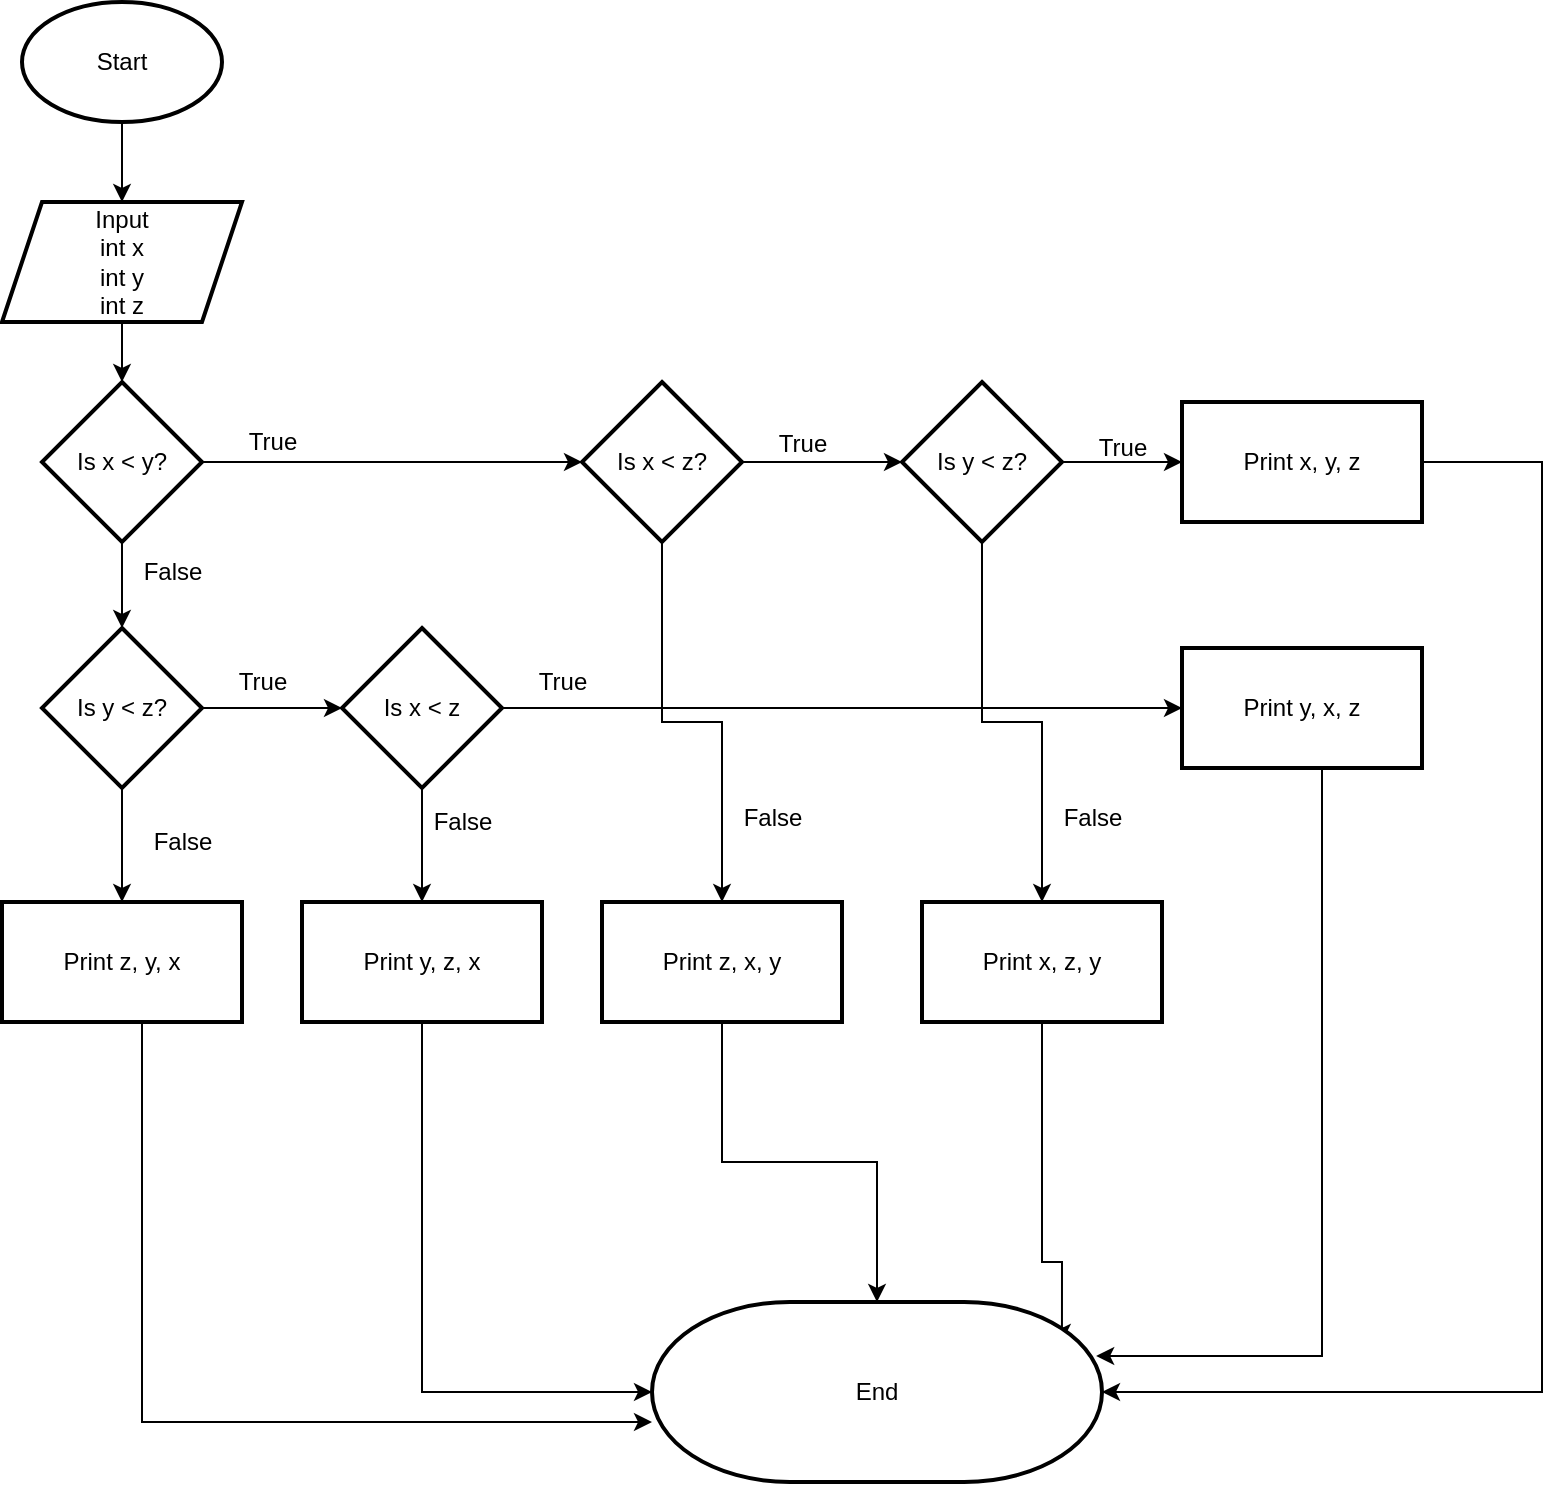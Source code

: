 <mxfile version="20.6.0" type="github">
  <diagram id="1uSY8DxyhaSJiUG7p-Ei" name="Page-1">
    <mxGraphModel dx="1422" dy="770" grid="1" gridSize="10" guides="1" tooltips="1" connect="1" arrows="1" fold="1" page="1" pageScale="1" pageWidth="850" pageHeight="1100" math="0" shadow="0">
      <root>
        <mxCell id="0" />
        <mxCell id="1" parent="0" />
        <mxCell id="XEDrrpGrRJbFMYsRgZFV-1" value="" style="edgeStyle=orthogonalEdgeStyle;rounded=0;orthogonalLoop=1;jettySize=auto;html=1;" edge="1" parent="1" source="XEDrrpGrRJbFMYsRgZFV-2" target="XEDrrpGrRJbFMYsRgZFV-4">
          <mxGeometry relative="1" as="geometry" />
        </mxCell>
        <mxCell id="XEDrrpGrRJbFMYsRgZFV-2" value="Start" style="strokeWidth=2;html=1;shape=mxgraph.flowchart.start_1;whiteSpace=wrap;" vertex="1" parent="1">
          <mxGeometry x="50" y="30" width="100" height="60" as="geometry" />
        </mxCell>
        <mxCell id="XEDrrpGrRJbFMYsRgZFV-3" value="" style="edgeStyle=orthogonalEdgeStyle;rounded=0;orthogonalLoop=1;jettySize=auto;html=1;" edge="1" parent="1" source="XEDrrpGrRJbFMYsRgZFV-4" target="XEDrrpGrRJbFMYsRgZFV-7">
          <mxGeometry relative="1" as="geometry" />
        </mxCell>
        <mxCell id="XEDrrpGrRJbFMYsRgZFV-4" value="Input &lt;br&gt;int x&lt;br&gt;int y&lt;br&gt;int z" style="shape=parallelogram;perimeter=parallelogramPerimeter;whiteSpace=wrap;html=1;fixedSize=1;strokeWidth=2;" vertex="1" parent="1">
          <mxGeometry x="40" y="130" width="120" height="60" as="geometry" />
        </mxCell>
        <mxCell id="XEDrrpGrRJbFMYsRgZFV-5" value="" style="edgeStyle=orthogonalEdgeStyle;rounded=0;orthogonalLoop=1;jettySize=auto;html=1;" edge="1" parent="1" source="XEDrrpGrRJbFMYsRgZFV-7" target="XEDrrpGrRJbFMYsRgZFV-10">
          <mxGeometry relative="1" as="geometry" />
        </mxCell>
        <mxCell id="XEDrrpGrRJbFMYsRgZFV-6" value="" style="edgeStyle=orthogonalEdgeStyle;rounded=0;orthogonalLoop=1;jettySize=auto;html=1;" edge="1" parent="1" source="XEDrrpGrRJbFMYsRgZFV-7" target="XEDrrpGrRJbFMYsRgZFV-21">
          <mxGeometry relative="1" as="geometry" />
        </mxCell>
        <mxCell id="XEDrrpGrRJbFMYsRgZFV-7" value="Is x &amp;lt; y?" style="rhombus;whiteSpace=wrap;html=1;strokeWidth=2;" vertex="1" parent="1">
          <mxGeometry x="60" y="220" width="80" height="80" as="geometry" />
        </mxCell>
        <mxCell id="XEDrrpGrRJbFMYsRgZFV-8" value="" style="edgeStyle=orthogonalEdgeStyle;rounded=0;orthogonalLoop=1;jettySize=auto;html=1;" edge="1" parent="1" source="XEDrrpGrRJbFMYsRgZFV-10" target="XEDrrpGrRJbFMYsRgZFV-14">
          <mxGeometry relative="1" as="geometry" />
        </mxCell>
        <mxCell id="XEDrrpGrRJbFMYsRgZFV-9" value="" style="edgeStyle=orthogonalEdgeStyle;rounded=0;orthogonalLoop=1;jettySize=auto;html=1;" edge="1" parent="1" source="XEDrrpGrRJbFMYsRgZFV-10" target="XEDrrpGrRJbFMYsRgZFV-37">
          <mxGeometry relative="1" as="geometry" />
        </mxCell>
        <mxCell id="XEDrrpGrRJbFMYsRgZFV-10" value="Is x &amp;lt; z?" style="rhombus;whiteSpace=wrap;html=1;strokeWidth=2;" vertex="1" parent="1">
          <mxGeometry x="330" y="220" width="80" height="80" as="geometry" />
        </mxCell>
        <mxCell id="XEDrrpGrRJbFMYsRgZFV-11" value="True" style="text;html=1;align=center;verticalAlign=middle;resizable=0;points=[];autosize=1;strokeColor=none;fillColor=none;" vertex="1" parent="1">
          <mxGeometry x="150" y="235" width="50" height="30" as="geometry" />
        </mxCell>
        <mxCell id="XEDrrpGrRJbFMYsRgZFV-12" value="" style="edgeStyle=orthogonalEdgeStyle;rounded=0;orthogonalLoop=1;jettySize=auto;html=1;" edge="1" parent="1" source="XEDrrpGrRJbFMYsRgZFV-14">
          <mxGeometry relative="1" as="geometry">
            <mxPoint x="630" y="260" as="targetPoint" />
          </mxGeometry>
        </mxCell>
        <mxCell id="XEDrrpGrRJbFMYsRgZFV-13" value="" style="edgeStyle=orthogonalEdgeStyle;rounded=0;orthogonalLoop=1;jettySize=auto;html=1;" edge="1" parent="1" source="XEDrrpGrRJbFMYsRgZFV-14" target="XEDrrpGrRJbFMYsRgZFV-40">
          <mxGeometry relative="1" as="geometry" />
        </mxCell>
        <mxCell id="XEDrrpGrRJbFMYsRgZFV-14" value="Is y &amp;lt; z?" style="rhombus;whiteSpace=wrap;html=1;strokeWidth=2;" vertex="1" parent="1">
          <mxGeometry x="490" y="220" width="80" height="80" as="geometry" />
        </mxCell>
        <mxCell id="XEDrrpGrRJbFMYsRgZFV-15" style="edgeStyle=orthogonalEdgeStyle;rounded=0;orthogonalLoop=1;jettySize=auto;html=1;entryX=1;entryY=0.5;entryDx=0;entryDy=0;entryPerimeter=0;" edge="1" parent="1" source="XEDrrpGrRJbFMYsRgZFV-16" target="XEDrrpGrRJbFMYsRgZFV-41">
          <mxGeometry relative="1" as="geometry">
            <Array as="points">
              <mxPoint x="810" y="260" />
              <mxPoint x="810" y="725" />
            </Array>
          </mxGeometry>
        </mxCell>
        <mxCell id="XEDrrpGrRJbFMYsRgZFV-16" value="Print x, y, z" style="whiteSpace=wrap;html=1;strokeWidth=2;" vertex="1" parent="1">
          <mxGeometry x="630" y="230" width="120" height="60" as="geometry" />
        </mxCell>
        <mxCell id="XEDrrpGrRJbFMYsRgZFV-17" value="True" style="text;html=1;align=center;verticalAlign=middle;resizable=0;points=[];autosize=1;strokeColor=none;fillColor=none;" vertex="1" parent="1">
          <mxGeometry x="415" y="236" width="50" height="30" as="geometry" />
        </mxCell>
        <mxCell id="XEDrrpGrRJbFMYsRgZFV-18" value="True" style="text;html=1;align=center;verticalAlign=middle;resizable=0;points=[];autosize=1;strokeColor=none;fillColor=none;" vertex="1" parent="1">
          <mxGeometry x="575" y="238" width="50" height="30" as="geometry" />
        </mxCell>
        <mxCell id="XEDrrpGrRJbFMYsRgZFV-19" value="" style="edgeStyle=orthogonalEdgeStyle;rounded=0;orthogonalLoop=1;jettySize=auto;html=1;" edge="1" parent="1" source="XEDrrpGrRJbFMYsRgZFV-21" target="XEDrrpGrRJbFMYsRgZFV-25">
          <mxGeometry relative="1" as="geometry" />
        </mxCell>
        <mxCell id="XEDrrpGrRJbFMYsRgZFV-20" value="" style="edgeStyle=orthogonalEdgeStyle;rounded=0;orthogonalLoop=1;jettySize=auto;html=1;" edge="1" parent="1" source="XEDrrpGrRJbFMYsRgZFV-21" target="XEDrrpGrRJbFMYsRgZFV-31">
          <mxGeometry relative="1" as="geometry" />
        </mxCell>
        <mxCell id="XEDrrpGrRJbFMYsRgZFV-21" value="Is y &amp;lt; z?" style="rhombus;whiteSpace=wrap;html=1;strokeWidth=2;" vertex="1" parent="1">
          <mxGeometry x="60" y="343" width="80" height="80" as="geometry" />
        </mxCell>
        <mxCell id="XEDrrpGrRJbFMYsRgZFV-22" value="False" style="text;html=1;align=center;verticalAlign=middle;resizable=0;points=[];autosize=1;strokeColor=none;fillColor=none;" vertex="1" parent="1">
          <mxGeometry x="100" y="300" width="50" height="30" as="geometry" />
        </mxCell>
        <mxCell id="XEDrrpGrRJbFMYsRgZFV-23" value="" style="edgeStyle=orthogonalEdgeStyle;rounded=0;orthogonalLoop=1;jettySize=auto;html=1;" edge="1" parent="1" source="XEDrrpGrRJbFMYsRgZFV-25" target="XEDrrpGrRJbFMYsRgZFV-27">
          <mxGeometry relative="1" as="geometry" />
        </mxCell>
        <mxCell id="XEDrrpGrRJbFMYsRgZFV-24" value="" style="edgeStyle=orthogonalEdgeStyle;rounded=0;orthogonalLoop=1;jettySize=auto;html=1;" edge="1" parent="1" source="XEDrrpGrRJbFMYsRgZFV-25" target="XEDrrpGrRJbFMYsRgZFV-34">
          <mxGeometry relative="1" as="geometry" />
        </mxCell>
        <mxCell id="XEDrrpGrRJbFMYsRgZFV-25" value="Is x &amp;lt; z" style="rhombus;whiteSpace=wrap;html=1;strokeWidth=2;" vertex="1" parent="1">
          <mxGeometry x="210" y="343" width="80" height="80" as="geometry" />
        </mxCell>
        <mxCell id="XEDrrpGrRJbFMYsRgZFV-26" style="edgeStyle=orthogonalEdgeStyle;rounded=0;orthogonalLoop=1;jettySize=auto;html=1;entryX=0.987;entryY=0.3;entryDx=0;entryDy=0;entryPerimeter=0;" edge="1" parent="1" source="XEDrrpGrRJbFMYsRgZFV-27" target="XEDrrpGrRJbFMYsRgZFV-41">
          <mxGeometry relative="1" as="geometry">
            <Array as="points">
              <mxPoint x="700" y="707" />
            </Array>
          </mxGeometry>
        </mxCell>
        <mxCell id="XEDrrpGrRJbFMYsRgZFV-27" value="Print y, x, z" style="whiteSpace=wrap;html=1;strokeWidth=2;" vertex="1" parent="1">
          <mxGeometry x="630" y="353" width="120" height="60" as="geometry" />
        </mxCell>
        <mxCell id="XEDrrpGrRJbFMYsRgZFV-28" value="True" style="text;html=1;align=center;verticalAlign=middle;resizable=0;points=[];autosize=1;strokeColor=none;fillColor=none;" vertex="1" parent="1">
          <mxGeometry x="145" y="355" width="50" height="30" as="geometry" />
        </mxCell>
        <mxCell id="XEDrrpGrRJbFMYsRgZFV-29" value="True" style="text;html=1;align=center;verticalAlign=middle;resizable=0;points=[];autosize=1;strokeColor=none;fillColor=none;" vertex="1" parent="1">
          <mxGeometry x="295" y="355" width="50" height="30" as="geometry" />
        </mxCell>
        <mxCell id="XEDrrpGrRJbFMYsRgZFV-30" style="edgeStyle=orthogonalEdgeStyle;rounded=0;orthogonalLoop=1;jettySize=auto;html=1;" edge="1" parent="1" source="XEDrrpGrRJbFMYsRgZFV-31" target="XEDrrpGrRJbFMYsRgZFV-41">
          <mxGeometry relative="1" as="geometry">
            <mxPoint x="110" y="560" as="targetPoint" />
            <Array as="points">
              <mxPoint x="110" y="740" />
            </Array>
          </mxGeometry>
        </mxCell>
        <mxCell id="XEDrrpGrRJbFMYsRgZFV-31" value="Print z, y, x" style="whiteSpace=wrap;html=1;strokeWidth=2;" vertex="1" parent="1">
          <mxGeometry x="40" y="480" width="120" height="60" as="geometry" />
        </mxCell>
        <mxCell id="XEDrrpGrRJbFMYsRgZFV-32" value="False" style="text;html=1;align=center;verticalAlign=middle;resizable=0;points=[];autosize=1;strokeColor=none;fillColor=none;rounded=0;" vertex="1" parent="1">
          <mxGeometry x="105" y="435" width="50" height="30" as="geometry" />
        </mxCell>
        <mxCell id="XEDrrpGrRJbFMYsRgZFV-33" style="edgeStyle=orthogonalEdgeStyle;rounded=0;orthogonalLoop=1;jettySize=auto;html=1;entryX=0;entryY=0.5;entryDx=0;entryDy=0;entryPerimeter=0;" edge="1" parent="1" source="XEDrrpGrRJbFMYsRgZFV-34" target="XEDrrpGrRJbFMYsRgZFV-41">
          <mxGeometry relative="1" as="geometry">
            <Array as="points">
              <mxPoint x="250" y="725" />
            </Array>
          </mxGeometry>
        </mxCell>
        <mxCell id="XEDrrpGrRJbFMYsRgZFV-34" value="Print y, z, x" style="whiteSpace=wrap;html=1;strokeWidth=2;" vertex="1" parent="1">
          <mxGeometry x="190" y="480" width="120" height="60" as="geometry" />
        </mxCell>
        <mxCell id="XEDrrpGrRJbFMYsRgZFV-35" value="False" style="text;html=1;align=center;verticalAlign=middle;resizable=0;points=[];autosize=1;strokeColor=none;fillColor=none;" vertex="1" parent="1">
          <mxGeometry x="245" y="425" width="50" height="30" as="geometry" />
        </mxCell>
        <mxCell id="XEDrrpGrRJbFMYsRgZFV-36" style="edgeStyle=orthogonalEdgeStyle;rounded=0;orthogonalLoop=1;jettySize=auto;html=1;" edge="1" parent="1" source="XEDrrpGrRJbFMYsRgZFV-37" target="XEDrrpGrRJbFMYsRgZFV-41">
          <mxGeometry relative="1" as="geometry" />
        </mxCell>
        <mxCell id="XEDrrpGrRJbFMYsRgZFV-37" value="Print z, x, y" style="whiteSpace=wrap;html=1;strokeWidth=2;" vertex="1" parent="1">
          <mxGeometry x="340" y="480" width="120" height="60" as="geometry" />
        </mxCell>
        <mxCell id="XEDrrpGrRJbFMYsRgZFV-38" value="False" style="text;html=1;align=center;verticalAlign=middle;resizable=0;points=[];autosize=1;strokeColor=none;fillColor=none;" vertex="1" parent="1">
          <mxGeometry x="400" y="423" width="50" height="30" as="geometry" />
        </mxCell>
        <mxCell id="XEDrrpGrRJbFMYsRgZFV-39" style="edgeStyle=orthogonalEdgeStyle;rounded=0;orthogonalLoop=1;jettySize=auto;html=1;entryX=0.911;entryY=0.222;entryDx=0;entryDy=0;entryPerimeter=0;" edge="1" parent="1" source="XEDrrpGrRJbFMYsRgZFV-40" target="XEDrrpGrRJbFMYsRgZFV-41">
          <mxGeometry relative="1" as="geometry">
            <Array as="points">
              <mxPoint x="560" y="660" />
              <mxPoint x="570" y="660" />
            </Array>
          </mxGeometry>
        </mxCell>
        <mxCell id="XEDrrpGrRJbFMYsRgZFV-40" value="Print x, z, y" style="whiteSpace=wrap;html=1;strokeWidth=2;" vertex="1" parent="1">
          <mxGeometry x="500" y="480" width="120" height="60" as="geometry" />
        </mxCell>
        <mxCell id="XEDrrpGrRJbFMYsRgZFV-41" value="End" style="strokeWidth=2;html=1;shape=mxgraph.flowchart.terminator;whiteSpace=wrap;rounded=0;" vertex="1" parent="1">
          <mxGeometry x="365" y="680" width="225" height="90" as="geometry" />
        </mxCell>
        <mxCell id="XEDrrpGrRJbFMYsRgZFV-42" value="False" style="text;html=1;align=center;verticalAlign=middle;resizable=0;points=[];autosize=1;strokeColor=none;fillColor=none;" vertex="1" parent="1">
          <mxGeometry x="560" y="423" width="50" height="30" as="geometry" />
        </mxCell>
      </root>
    </mxGraphModel>
  </diagram>
</mxfile>
